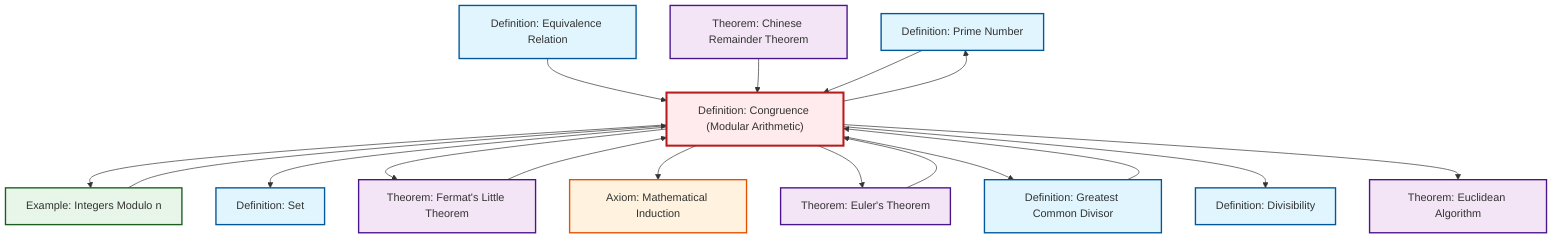 graph TD
    classDef definition fill:#e1f5fe,stroke:#01579b,stroke-width:2px
    classDef theorem fill:#f3e5f5,stroke:#4a148c,stroke-width:2px
    classDef axiom fill:#fff3e0,stroke:#e65100,stroke-width:2px
    classDef example fill:#e8f5e9,stroke:#1b5e20,stroke-width:2px
    classDef current fill:#ffebee,stroke:#b71c1c,stroke-width:3px
    def-prime["Definition: Prime Number"]:::definition
    thm-euclidean-algorithm["Theorem: Euclidean Algorithm"]:::theorem
    ax-induction["Axiom: Mathematical Induction"]:::axiom
    thm-euler["Theorem: Euler's Theorem"]:::theorem
    def-congruence["Definition: Congruence (Modular Arithmetic)"]:::definition
    ex-quotient-integers-mod-n["Example: Integers Modulo n"]:::example
    def-divisibility["Definition: Divisibility"]:::definition
    def-equivalence-relation["Definition: Equivalence Relation"]:::definition
    def-set["Definition: Set"]:::definition
    thm-fermat-little["Theorem: Fermat's Little Theorem"]:::theorem
    thm-chinese-remainder["Theorem: Chinese Remainder Theorem"]:::theorem
    def-gcd["Definition: Greatest Common Divisor"]:::definition
    def-equivalence-relation --> def-congruence
    def-congruence --> ex-quotient-integers-mod-n
    thm-chinese-remainder --> def-congruence
    def-congruence --> def-set
    def-prime --> def-congruence
    def-congruence --> thm-fermat-little
    ex-quotient-integers-mod-n --> def-congruence
    thm-euler --> def-congruence
    def-congruence --> ax-induction
    def-congruence --> thm-euler
    def-congruence --> def-gcd
    def-congruence --> def-divisibility
    def-congruence --> def-prime
    def-congruence --> thm-euclidean-algorithm
    thm-fermat-little --> def-congruence
    def-gcd --> def-congruence
    class def-congruence current